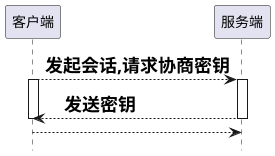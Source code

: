 @startuml

hide footbox

participant 客户端 as client
participant 服务端 as server

client ---> server : <b><size:18>发起会话,请求协商密钥
activate client
activate server
client <-- server : <b><size:18>   发送密钥
deactivate server
deactivate client
client --> server

@enduml